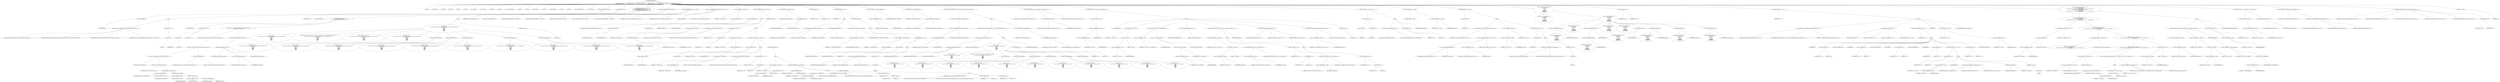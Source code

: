 digraph hostapd_notif_assoc {  
"1000121" [label = "(METHOD,hostapd_notif_assoc)" ]
"1000122" [label = "(PARAM,hostapd_data *hapd)" ]
"1000123" [label = "(PARAM,const u8 *addr)" ]
"1000124" [label = "(PARAM,const u8 *req_ies)" ]
"1000125" [label = "(PARAM,size_t req_ies_len)" ]
"1000126" [label = "(PARAM,int reassoc)" ]
"1000127" [label = "(BLOCK,,)" ]
"1000128" [label = "(LOCAL,v9: int)" ]
"1000129" [label = "(LOCAL,v11: const u8 *)" ]
"1000130" [label = "(LOCAL,v12: int)" ]
"1000131" [label = "(LOCAL,v13: size_t)" ]
"1000132" [label = "(LOCAL,v14: int)" ]
"1000133" [label = "(LOCAL,v15: int)" ]
"1000134" [label = "(LOCAL,v16: sta_info *)" ]
"1000135" [label = "(LOCAL,v17: sta_info *)" ]
"1000136" [label = "(LOCAL,v18: size_t)" ]
"1000137" [label = "(LOCAL,v19: int)" ]
"1000138" [label = "(LOCAL,v20: wpa_state_machine *)" ]
"1000139" [label = "(LOCAL,v21: int)" ]
"1000140" [label = "(LOCAL,v22: int)" ]
"1000141" [label = "(LOCAL,v23: const u8 *)" ]
"1000142" [label = "(LOCAL,v24: u8 *)" ]
"1000143" [label = "(LOCAL,v26: unsigned int)" ]
"1000144" [label = "(LOCAL,v27: int)" ]
"1000145" [label = "(LOCAL,v28: int)" ]
"1000146" [label = "(LOCAL,elems: ieee802_11_elems)" ]
"1000147" [label = "(LOCAL,buf: u8 [ 1064 ])" ]
"1000148" [label = "(CONTROL_STRUCTURE,if ( !addr ),if ( !addr ))" ]
"1000149" [label = "(<operator>.logicalNot,!addr)" ]
"1000150" [label = "(IDENTIFIER,addr,!addr)" ]
"1000151" [label = "(BLOCK,,)" ]
"1000152" [label = "(wpa_printf,wpa_printf(2, \"hostapd_notif_assoc: Skip event with no address\", req_ies, req_ies_len))" ]
"1000153" [label = "(LITERAL,2,wpa_printf(2, \"hostapd_notif_assoc: Skip event with no address\", req_ies, req_ies_len))" ]
"1000154" [label = "(LITERAL,\"hostapd_notif_assoc: Skip event with no address\",wpa_printf(2, \"hostapd_notif_assoc: Skip event with no address\", req_ies, req_ies_len))" ]
"1000155" [label = "(IDENTIFIER,req_ies,wpa_printf(2, \"hostapd_notif_assoc: Skip event with no address\", req_ies, req_ies_len))" ]
"1000156" [label = "(IDENTIFIER,req_ies_len,wpa_printf(2, \"hostapd_notif_assoc: Skip event with no address\", req_ies, req_ies_len))" ]
"1000157" [label = "(RETURN,return -1;,return -1;)" ]
"1000158" [label = "(<operator>.minus,-1)" ]
"1000159" [label = "(LITERAL,1,-1)" ]
"1000160" [label = "(<operator>.assignment,v9 = *addr)" ]
"1000161" [label = "(IDENTIFIER,v9,v9 = *addr)" ]
"1000162" [label = "(<operator>.indirection,*addr)" ]
"1000163" [label = "(IDENTIFIER,addr,v9 = *addr)" ]
"1000164" [label = "(CONTROL_STRUCTURE,if ( (v9 & 1) != 0\n    || !((unsigned __int8)(v9 | addr[1] | addr[2] | addr[3] | addr[4]) | addr[5])\n    || !memcmp(addr, hapd->own_addr, 6u) ),if ( (v9 & 1) != 0\n    || !((unsigned __int8)(v9 | addr[1] | addr[2] | addr[3] | addr[4]) | addr[5])\n    || !memcmp(addr, hapd->own_addr, 6u) ))" ]
"1000165" [label = "(<operator>.logicalOr,(v9 & 1) != 0\n    || !((unsigned __int8)(v9 | addr[1] | addr[2] | addr[3] | addr[4]) | addr[5])\n    || !memcmp(addr, hapd->own_addr, 6u))" ]
"1000166" [label = "(<operator>.notEquals,(v9 & 1) != 0)" ]
"1000167" [label = "(<operator>.and,v9 & 1)" ]
"1000168" [label = "(IDENTIFIER,v9,v9 & 1)" ]
"1000169" [label = "(LITERAL,1,v9 & 1)" ]
"1000170" [label = "(LITERAL,0,(v9 & 1) != 0)" ]
"1000171" [label = "(<operator>.logicalOr,!((unsigned __int8)(v9 | addr[1] | addr[2] | addr[3] | addr[4]) | addr[5])\n    || !memcmp(addr, hapd->own_addr, 6u))" ]
"1000172" [label = "(<operator>.logicalNot,!((unsigned __int8)(v9 | addr[1] | addr[2] | addr[3] | addr[4]) | addr[5]))" ]
"1000173" [label = "(<operator>.or,(unsigned __int8)(v9 | addr[1] | addr[2] | addr[3] | addr[4]) | addr[5])" ]
"1000174" [label = "(<operator>.cast,(unsigned __int8)(v9 | addr[1] | addr[2] | addr[3] | addr[4]))" ]
"1000175" [label = "(UNKNOWN,unsigned __int8,unsigned __int8)" ]
"1000176" [label = "(<operator>.or,v9 | addr[1] | addr[2] | addr[3] | addr[4])" ]
"1000177" [label = "(IDENTIFIER,v9,v9 | addr[1] | addr[2] | addr[3] | addr[4])" ]
"1000178" [label = "(<operator>.or,addr[1] | addr[2] | addr[3] | addr[4])" ]
"1000179" [label = "(<operator>.indirectIndexAccess,addr[1])" ]
"1000180" [label = "(IDENTIFIER,addr,addr[1] | addr[2] | addr[3] | addr[4])" ]
"1000181" [label = "(LITERAL,1,addr[1] | addr[2] | addr[3] | addr[4])" ]
"1000182" [label = "(<operator>.or,addr[2] | addr[3] | addr[4])" ]
"1000183" [label = "(<operator>.indirectIndexAccess,addr[2])" ]
"1000184" [label = "(IDENTIFIER,addr,addr[2] | addr[3] | addr[4])" ]
"1000185" [label = "(LITERAL,2,addr[2] | addr[3] | addr[4])" ]
"1000186" [label = "(<operator>.or,addr[3] | addr[4])" ]
"1000187" [label = "(<operator>.indirectIndexAccess,addr[3])" ]
"1000188" [label = "(IDENTIFIER,addr,addr[3] | addr[4])" ]
"1000189" [label = "(LITERAL,3,addr[3] | addr[4])" ]
"1000190" [label = "(<operator>.indirectIndexAccess,addr[4])" ]
"1000191" [label = "(IDENTIFIER,addr,addr[3] | addr[4])" ]
"1000192" [label = "(LITERAL,4,addr[3] | addr[4])" ]
"1000193" [label = "(<operator>.indirectIndexAccess,addr[5])" ]
"1000194" [label = "(IDENTIFIER,addr,(unsigned __int8)(v9 | addr[1] | addr[2] | addr[3] | addr[4]) | addr[5])" ]
"1000195" [label = "(LITERAL,5,(unsigned __int8)(v9 | addr[1] | addr[2] | addr[3] | addr[4]) | addr[5])" ]
"1000196" [label = "(<operator>.logicalNot,!memcmp(addr, hapd->own_addr, 6u))" ]
"1000197" [label = "(memcmp,memcmp(addr, hapd->own_addr, 6u))" ]
"1000198" [label = "(IDENTIFIER,addr,memcmp(addr, hapd->own_addr, 6u))" ]
"1000199" [label = "(<operator>.indirectFieldAccess,hapd->own_addr)" ]
"1000200" [label = "(IDENTIFIER,hapd,memcmp(addr, hapd->own_addr, 6u))" ]
"1000201" [label = "(FIELD_IDENTIFIER,own_addr,own_addr)" ]
"1000202" [label = "(LITERAL,6u,memcmp(addr, hapd->own_addr, 6u))" ]
"1000203" [label = "(BLOCK,,)" ]
"1000204" [label = "(wpa_printf,wpa_printf(\n      2,\n      \"%s: Invalid SA=%02x:%02x:%02x:%02x:%02x:%02x in received indication - ignore this indication silently\",\n      \"hostapd_notif_assoc\",\n      v9,\n      addr[1],\n      addr[2],\n      addr[3],\n      addr[4],\n      addr[5]))" ]
"1000205" [label = "(LITERAL,2,wpa_printf(\n      2,\n      \"%s: Invalid SA=%02x:%02x:%02x:%02x:%02x:%02x in received indication - ignore this indication silently\",\n      \"hostapd_notif_assoc\",\n      v9,\n      addr[1],\n      addr[2],\n      addr[3],\n      addr[4],\n      addr[5]))" ]
"1000206" [label = "(LITERAL,\"%s: Invalid SA=%02x:%02x:%02x:%02x:%02x:%02x in received indication - ignore this indication silently\",wpa_printf(\n      2,\n      \"%s: Invalid SA=%02x:%02x:%02x:%02x:%02x:%02x in received indication - ignore this indication silently\",\n      \"hostapd_notif_assoc\",\n      v9,\n      addr[1],\n      addr[2],\n      addr[3],\n      addr[4],\n      addr[5]))" ]
"1000207" [label = "(LITERAL,\"hostapd_notif_assoc\",wpa_printf(\n      2,\n      \"%s: Invalid SA=%02x:%02x:%02x:%02x:%02x:%02x in received indication - ignore this indication silently\",\n      \"hostapd_notif_assoc\",\n      v9,\n      addr[1],\n      addr[2],\n      addr[3],\n      addr[4],\n      addr[5]))" ]
"1000208" [label = "(IDENTIFIER,v9,wpa_printf(\n      2,\n      \"%s: Invalid SA=%02x:%02x:%02x:%02x:%02x:%02x in received indication - ignore this indication silently\",\n      \"hostapd_notif_assoc\",\n      v9,\n      addr[1],\n      addr[2],\n      addr[3],\n      addr[4],\n      addr[5]))" ]
"1000209" [label = "(<operator>.indirectIndexAccess,addr[1])" ]
"1000210" [label = "(IDENTIFIER,addr,wpa_printf(\n      2,\n      \"%s: Invalid SA=%02x:%02x:%02x:%02x:%02x:%02x in received indication - ignore this indication silently\",\n      \"hostapd_notif_assoc\",\n      v9,\n      addr[1],\n      addr[2],\n      addr[3],\n      addr[4],\n      addr[5]))" ]
"1000211" [label = "(LITERAL,1,wpa_printf(\n      2,\n      \"%s: Invalid SA=%02x:%02x:%02x:%02x:%02x:%02x in received indication - ignore this indication silently\",\n      \"hostapd_notif_assoc\",\n      v9,\n      addr[1],\n      addr[2],\n      addr[3],\n      addr[4],\n      addr[5]))" ]
"1000212" [label = "(<operator>.indirectIndexAccess,addr[2])" ]
"1000213" [label = "(IDENTIFIER,addr,wpa_printf(\n      2,\n      \"%s: Invalid SA=%02x:%02x:%02x:%02x:%02x:%02x in received indication - ignore this indication silently\",\n      \"hostapd_notif_assoc\",\n      v9,\n      addr[1],\n      addr[2],\n      addr[3],\n      addr[4],\n      addr[5]))" ]
"1000214" [label = "(LITERAL,2,wpa_printf(\n      2,\n      \"%s: Invalid SA=%02x:%02x:%02x:%02x:%02x:%02x in received indication - ignore this indication silently\",\n      \"hostapd_notif_assoc\",\n      v9,\n      addr[1],\n      addr[2],\n      addr[3],\n      addr[4],\n      addr[5]))" ]
"1000215" [label = "(<operator>.indirectIndexAccess,addr[3])" ]
"1000216" [label = "(IDENTIFIER,addr,wpa_printf(\n      2,\n      \"%s: Invalid SA=%02x:%02x:%02x:%02x:%02x:%02x in received indication - ignore this indication silently\",\n      \"hostapd_notif_assoc\",\n      v9,\n      addr[1],\n      addr[2],\n      addr[3],\n      addr[4],\n      addr[5]))" ]
"1000217" [label = "(LITERAL,3,wpa_printf(\n      2,\n      \"%s: Invalid SA=%02x:%02x:%02x:%02x:%02x:%02x in received indication - ignore this indication silently\",\n      \"hostapd_notif_assoc\",\n      v9,\n      addr[1],\n      addr[2],\n      addr[3],\n      addr[4],\n      addr[5]))" ]
"1000218" [label = "(<operator>.indirectIndexAccess,addr[4])" ]
"1000219" [label = "(IDENTIFIER,addr,wpa_printf(\n      2,\n      \"%s: Invalid SA=%02x:%02x:%02x:%02x:%02x:%02x in received indication - ignore this indication silently\",\n      \"hostapd_notif_assoc\",\n      v9,\n      addr[1],\n      addr[2],\n      addr[3],\n      addr[4],\n      addr[5]))" ]
"1000220" [label = "(LITERAL,4,wpa_printf(\n      2,\n      \"%s: Invalid SA=%02x:%02x:%02x:%02x:%02x:%02x in received indication - ignore this indication silently\",\n      \"hostapd_notif_assoc\",\n      v9,\n      addr[1],\n      addr[2],\n      addr[3],\n      addr[4],\n      addr[5]))" ]
"1000221" [label = "(<operator>.indirectIndexAccess,addr[5])" ]
"1000222" [label = "(IDENTIFIER,addr,wpa_printf(\n      2,\n      \"%s: Invalid SA=%02x:%02x:%02x:%02x:%02x:%02x in received indication - ignore this indication silently\",\n      \"hostapd_notif_assoc\",\n      v9,\n      addr[1],\n      addr[2],\n      addr[3],\n      addr[4],\n      addr[5]))" ]
"1000223" [label = "(LITERAL,5,wpa_printf(\n      2,\n      \"%s: Invalid SA=%02x:%02x:%02x:%02x:%02x:%02x in received indication - ignore this indication silently\",\n      \"hostapd_notif_assoc\",\n      v9,\n      addr[1],\n      addr[2],\n      addr[3],\n      addr[4],\n      addr[5]))" ]
"1000224" [label = "(RETURN,return 0;,return 0;)" ]
"1000225" [label = "(LITERAL,0,return 0;)" ]
"1000226" [label = "(random_add_randomness,random_add_randomness(addr, 6u))" ]
"1000227" [label = "(IDENTIFIER,addr,random_add_randomness(addr, 6u))" ]
"1000228" [label = "(LITERAL,6u,random_add_randomness(addr, 6u))" ]
"1000229" [label = "(hostapd_logger,hostapd_logger(hapd, addr, 1u, 2, \"associated\"))" ]
"1000230" [label = "(IDENTIFIER,hapd,hostapd_logger(hapd, addr, 1u, 2, \"associated\"))" ]
"1000231" [label = "(IDENTIFIER,addr,hostapd_logger(hapd, addr, 1u, 2, \"associated\"))" ]
"1000232" [label = "(LITERAL,1u,hostapd_logger(hapd, addr, 1u, 2, \"associated\"))" ]
"1000233" [label = "(LITERAL,2,hostapd_logger(hapd, addr, 1u, 2, \"associated\"))" ]
"1000234" [label = "(LITERAL,\"associated\",hostapd_logger(hapd, addr, 1u, 2, \"associated\"))" ]
"1000235" [label = "(ieee802_11_parse_elems,ieee802_11_parse_elems(req_ies, req_ies_len, &elems, 0))" ]
"1000236" [label = "(IDENTIFIER,req_ies,ieee802_11_parse_elems(req_ies, req_ies_len, &elems, 0))" ]
"1000237" [label = "(IDENTIFIER,req_ies_len,ieee802_11_parse_elems(req_ies, req_ies_len, &elems, 0))" ]
"1000238" [label = "(<operator>.addressOf,&elems)" ]
"1000239" [label = "(IDENTIFIER,elems,ieee802_11_parse_elems(req_ies, req_ies_len, &elems, 0))" ]
"1000240" [label = "(LITERAL,0,ieee802_11_parse_elems(req_ies, req_ies_len, &elems, 0))" ]
"1000241" [label = "(<operator>.assignment,v11 = elems.wps_ie - 2)" ]
"1000242" [label = "(IDENTIFIER,v11,v11 = elems.wps_ie - 2)" ]
"1000243" [label = "(<operator>.subtraction,elems.wps_ie - 2)" ]
"1000244" [label = "(<operator>.fieldAccess,elems.wps_ie)" ]
"1000245" [label = "(IDENTIFIER,elems,elems.wps_ie - 2)" ]
"1000246" [label = "(FIELD_IDENTIFIER,wps_ie,wps_ie)" ]
"1000247" [label = "(LITERAL,2,elems.wps_ie - 2)" ]
"1000248" [label = "(CONTROL_STRUCTURE,if ( elems.wps_ie ),if ( elems.wps_ie ))" ]
"1000249" [label = "(<operator>.fieldAccess,elems.wps_ie)" ]
"1000250" [label = "(IDENTIFIER,elems,if ( elems.wps_ie ))" ]
"1000251" [label = "(FIELD_IDENTIFIER,wps_ie,wps_ie)" ]
"1000252" [label = "(BLOCK,,)" ]
"1000253" [label = "(<operator>.assignment,v12 = elems.wps_ie_len)" ]
"1000254" [label = "(IDENTIFIER,v12,v12 = elems.wps_ie_len)" ]
"1000255" [label = "(<operator>.fieldAccess,elems.wps_ie_len)" ]
"1000256" [label = "(IDENTIFIER,elems,v12 = elems.wps_ie_len)" ]
"1000257" [label = "(FIELD_IDENTIFIER,wps_ie_len,wps_ie_len)" ]
"1000258" [label = "(wpa_printf,wpa_printf(2, \"STA included WPS IE in (Re)AssocReq\"))" ]
"1000259" [label = "(LITERAL,2,wpa_printf(2, \"STA included WPS IE in (Re)AssocReq\"))" ]
"1000260" [label = "(LITERAL,\"STA included WPS IE in (Re)AssocReq\",wpa_printf(2, \"STA included WPS IE in (Re)AssocReq\"))" ]
"1000261" [label = "(<operator>.assignment,v13 = v12 + 2)" ]
"1000262" [label = "(IDENTIFIER,v13,v13 = v12 + 2)" ]
"1000263" [label = "(<operator>.addition,v12 + 2)" ]
"1000264" [label = "(IDENTIFIER,v12,v12 + 2)" ]
"1000265" [label = "(LITERAL,2,v12 + 2)" ]
"1000266" [label = "(CONTROL_STRUCTURE,else,else)" ]
"1000267" [label = "(BLOCK,,)" ]
"1000268" [label = "(<operator>.assignment,v11 = elems.rsn_ie - 2)" ]
"1000269" [label = "(IDENTIFIER,v11,v11 = elems.rsn_ie - 2)" ]
"1000270" [label = "(<operator>.subtraction,elems.rsn_ie - 2)" ]
"1000271" [label = "(<operator>.fieldAccess,elems.rsn_ie)" ]
"1000272" [label = "(IDENTIFIER,elems,elems.rsn_ie - 2)" ]
"1000273" [label = "(FIELD_IDENTIFIER,rsn_ie,rsn_ie)" ]
"1000274" [label = "(LITERAL,2,elems.rsn_ie - 2)" ]
"1000275" [label = "(CONTROL_STRUCTURE,if ( elems.rsn_ie ),if ( elems.rsn_ie ))" ]
"1000276" [label = "(<operator>.fieldAccess,elems.rsn_ie)" ]
"1000277" [label = "(IDENTIFIER,elems,if ( elems.rsn_ie ))" ]
"1000278" [label = "(FIELD_IDENTIFIER,rsn_ie,rsn_ie)" ]
"1000279" [label = "(BLOCK,,)" ]
"1000280" [label = "(<operator>.assignment,v14 = elems.rsn_ie_len)" ]
"1000281" [label = "(IDENTIFIER,v14,v14 = elems.rsn_ie_len)" ]
"1000282" [label = "(<operator>.fieldAccess,elems.rsn_ie_len)" ]
"1000283" [label = "(IDENTIFIER,elems,v14 = elems.rsn_ie_len)" ]
"1000284" [label = "(FIELD_IDENTIFIER,rsn_ie_len,rsn_ie_len)" ]
"1000285" [label = "(wpa_printf,wpa_printf(2, \"STA included RSN IE in (Re)AssocReq\"))" ]
"1000286" [label = "(LITERAL,2,wpa_printf(2, \"STA included RSN IE in (Re)AssocReq\"))" ]
"1000287" [label = "(LITERAL,\"STA included RSN IE in (Re)AssocReq\",wpa_printf(2, \"STA included RSN IE in (Re)AssocReq\"))" ]
"1000288" [label = "(<operator>.assignment,v13 = v14 + 2)" ]
"1000289" [label = "(IDENTIFIER,v13,v13 = v14 + 2)" ]
"1000290" [label = "(<operator>.addition,v14 + 2)" ]
"1000291" [label = "(IDENTIFIER,v14,v14 + 2)" ]
"1000292" [label = "(LITERAL,2,v14 + 2)" ]
"1000293" [label = "(CONTROL_STRUCTURE,else,else)" ]
"1000294" [label = "(BLOCK,,)" ]
"1000295" [label = "(<operator>.assignment,v11 = elems.wpa_ie - 2)" ]
"1000296" [label = "(IDENTIFIER,v11,v11 = elems.wpa_ie - 2)" ]
"1000297" [label = "(<operator>.subtraction,elems.wpa_ie - 2)" ]
"1000298" [label = "(<operator>.fieldAccess,elems.wpa_ie)" ]
"1000299" [label = "(IDENTIFIER,elems,elems.wpa_ie - 2)" ]
"1000300" [label = "(FIELD_IDENTIFIER,wpa_ie,wpa_ie)" ]
"1000301" [label = "(LITERAL,2,elems.wpa_ie - 2)" ]
"1000302" [label = "(CONTROL_STRUCTURE,if ( elems.wpa_ie ),if ( elems.wpa_ie ))" ]
"1000303" [label = "(<operator>.fieldAccess,elems.wpa_ie)" ]
"1000304" [label = "(IDENTIFIER,elems,if ( elems.wpa_ie ))" ]
"1000305" [label = "(FIELD_IDENTIFIER,wpa_ie,wpa_ie)" ]
"1000306" [label = "(BLOCK,,)" ]
"1000307" [label = "(<operator>.assignment,v15 = elems.wpa_ie_len)" ]
"1000308" [label = "(IDENTIFIER,v15,v15 = elems.wpa_ie_len)" ]
"1000309" [label = "(<operator>.fieldAccess,elems.wpa_ie_len)" ]
"1000310" [label = "(IDENTIFIER,elems,v15 = elems.wpa_ie_len)" ]
"1000311" [label = "(FIELD_IDENTIFIER,wpa_ie_len,wpa_ie_len)" ]
"1000312" [label = "(wpa_printf,wpa_printf(2, \"STA included WPA IE in (Re)AssocReq\"))" ]
"1000313" [label = "(LITERAL,2,wpa_printf(2, \"STA included WPA IE in (Re)AssocReq\"))" ]
"1000314" [label = "(LITERAL,\"STA included WPA IE in (Re)AssocReq\",wpa_printf(2, \"STA included WPA IE in (Re)AssocReq\"))" ]
"1000315" [label = "(<operator>.assignment,v13 = v15 + 2)" ]
"1000316" [label = "(IDENTIFIER,v13,v13 = v15 + 2)" ]
"1000317" [label = "(<operator>.addition,v15 + 2)" ]
"1000318" [label = "(IDENTIFIER,v15,v15 + 2)" ]
"1000319" [label = "(LITERAL,2,v15 + 2)" ]
"1000320" [label = "(CONTROL_STRUCTURE,else,else)" ]
"1000321" [label = "(BLOCK,,)" ]
"1000322" [label = "(wpa_printf,wpa_printf(2, \"STA did not include WPS/RSN/WPA IE in (Re)AssocReq\"))" ]
"1000323" [label = "(LITERAL,2,wpa_printf(2, \"STA did not include WPS/RSN/WPA IE in (Re)AssocReq\"))" ]
"1000324" [label = "(LITERAL,\"STA did not include WPS/RSN/WPA IE in (Re)AssocReq\",wpa_printf(2, \"STA did not include WPS/RSN/WPA IE in (Re)AssocReq\"))" ]
"1000325" [label = "(<operator>.assignment,v13 = 0)" ]
"1000326" [label = "(IDENTIFIER,v13,v13 = 0)" ]
"1000327" [label = "(LITERAL,0,v13 = 0)" ]
"1000328" [label = "(<operator>.assignment,v11 = 0)" ]
"1000329" [label = "(IDENTIFIER,v11,v11 = 0)" ]
"1000330" [label = "(LITERAL,0,v11 = 0)" ]
"1000331" [label = "(<operator>.assignment,v16 = ap_get_sta(hapd, addr))" ]
"1000332" [label = "(IDENTIFIER,v16,v16 = ap_get_sta(hapd, addr))" ]
"1000333" [label = "(ap_get_sta,ap_get_sta(hapd, addr))" ]
"1000334" [label = "(IDENTIFIER,hapd,ap_get_sta(hapd, addr))" ]
"1000335" [label = "(IDENTIFIER,addr,ap_get_sta(hapd, addr))" ]
"1000336" [label = "(<operator>.assignment,v17 = v16)" ]
"1000337" [label = "(IDENTIFIER,v17,v17 = v16)" ]
"1000338" [label = "(IDENTIFIER,v16,v17 = v16)" ]
"1000339" [label = "(CONTROL_STRUCTURE,if ( v16 ),if ( v16 ))" ]
"1000340" [label = "(IDENTIFIER,v16,if ( v16 ))" ]
"1000341" [label = "(BLOCK,,)" ]
"1000342" [label = "(ap_sta_no_session_timeout,ap_sta_no_session_timeout(hapd, v16))" ]
"1000343" [label = "(IDENTIFIER,hapd,ap_sta_no_session_timeout(hapd, v16))" ]
"1000344" [label = "(IDENTIFIER,v16,ap_sta_no_session_timeout(hapd, v16))" ]
"1000345" [label = "(accounting_sta_stop,accounting_sta_stop(hapd, v17))" ]
"1000346" [label = "(IDENTIFIER,hapd,accounting_sta_stop(hapd, v17))" ]
"1000347" [label = "(IDENTIFIER,v17,accounting_sta_stop(hapd, v17))" ]
"1000348" [label = "(<operator>.assignment,v17->timeout_next = STA_NULLFUNC)" ]
"1000349" [label = "(<operator>.indirectFieldAccess,v17->timeout_next)" ]
"1000350" [label = "(IDENTIFIER,v17,v17->timeout_next = STA_NULLFUNC)" ]
"1000351" [label = "(FIELD_IDENTIFIER,timeout_next,timeout_next)" ]
"1000352" [label = "(IDENTIFIER,STA_NULLFUNC,v17->timeout_next = STA_NULLFUNC)" ]
"1000353" [label = "(CONTROL_STRUCTURE,else,else)" ]
"1000354" [label = "(BLOCK,,)" ]
"1000355" [label = "(<operator>.assignment,v17 = ap_sta_add(hapd, addr))" ]
"1000356" [label = "(IDENTIFIER,v17,v17 = ap_sta_add(hapd, addr))" ]
"1000357" [label = "(ap_sta_add,ap_sta_add(hapd, addr))" ]
"1000358" [label = "(IDENTIFIER,hapd,ap_sta_add(hapd, addr))" ]
"1000359" [label = "(IDENTIFIER,addr,ap_sta_add(hapd, addr))" ]
"1000360" [label = "(CONTROL_STRUCTURE,if ( !v17 ),if ( !v17 ))" ]
"1000361" [label = "(<operator>.logicalNot,!v17)" ]
"1000362" [label = "(IDENTIFIER,v17,!v17)" ]
"1000363" [label = "(BLOCK,,)" ]
"1000364" [label = "(hostapd_drv_sta_disassoc,hostapd_drv_sta_disassoc(hapd, addr, 5))" ]
"1000365" [label = "(IDENTIFIER,hapd,hostapd_drv_sta_disassoc(hapd, addr, 5))" ]
"1000366" [label = "(IDENTIFIER,addr,hostapd_drv_sta_disassoc(hapd, addr, 5))" ]
"1000367" [label = "(LITERAL,5,hostapd_drv_sta_disassoc(hapd, addr, 5))" ]
"1000368" [label = "(RETURN,return -1;,return -1;)" ]
"1000369" [label = "(<operator>.minus,-1)" ]
"1000370" [label = "(LITERAL,1,-1)" ]
"1000371" [label = "(<operators>.assignmentAnd,v17->flags &= 0xFFFECFFF)" ]
"1000372" [label = "(<operator>.indirectFieldAccess,v17->flags)" ]
"1000373" [label = "(IDENTIFIER,v17,v17->flags &= 0xFFFECFFF)" ]
"1000374" [label = "(FIELD_IDENTIFIER,flags,flags)" ]
"1000375" [label = "(LITERAL,0xFFFECFFF,v17->flags &= 0xFFFECFFF)" ]
"1000376" [label = "(<operator>.assignment,v18 = elems.supp_op_classes_len)" ]
"1000377" [label = "(IDENTIFIER,v18,v18 = elems.supp_op_classes_len)" ]
"1000378" [label = "(<operator>.fieldAccess,elems.supp_op_classes_len)" ]
"1000379" [label = "(IDENTIFIER,elems,v18 = elems.supp_op_classes_len)" ]
"1000380" [label = "(FIELD_IDENTIFIER,supp_op_classes_len,supp_op_classes_len)" ]
"1000381" [label = "(CONTROL_STRUCTURE,if ( !hapd->iface->drv_max_acl_mac_addrs ),if ( !hapd->iface->drv_max_acl_mac_addrs ))" ]
"1000382" [label = "(<operator>.logicalNot,!hapd->iface->drv_max_acl_mac_addrs)" ]
"1000383" [label = "(<operator>.indirectFieldAccess,hapd->iface->drv_max_acl_mac_addrs)" ]
"1000384" [label = "(<operator>.indirectFieldAccess,hapd->iface)" ]
"1000385" [label = "(IDENTIFIER,hapd,!hapd->iface->drv_max_acl_mac_addrs)" ]
"1000386" [label = "(FIELD_IDENTIFIER,iface,iface)" ]
"1000387" [label = "(FIELD_IDENTIFIER,drv_max_acl_mac_addrs,drv_max_acl_mac_addrs)" ]
"1000388" [label = "(BLOCK,,)" ]
"1000389" [label = "(CONTROL_STRUCTURE,if ( hostapd_check_acl(hapd, addr, 0) != 1 ),if ( hostapd_check_acl(hapd, addr, 0) != 1 ))" ]
"1000390" [label = "(<operator>.notEquals,hostapd_check_acl(hapd, addr, 0) != 1)" ]
"1000391" [label = "(hostapd_check_acl,hostapd_check_acl(hapd, addr, 0))" ]
"1000392" [label = "(IDENTIFIER,hapd,hostapd_check_acl(hapd, addr, 0))" ]
"1000393" [label = "(IDENTIFIER,addr,hostapd_check_acl(hapd, addr, 0))" ]
"1000394" [label = "(LITERAL,0,hostapd_check_acl(hapd, addr, 0))" ]
"1000395" [label = "(LITERAL,1,hostapd_check_acl(hapd, addr, 0) != 1)" ]
"1000396" [label = "(BLOCK,,)" ]
"1000397" [label = "(wpa_printf,wpa_printf(\n        3,\n        \"STA %02x:%02x:%02x:%02x:%02x:%02x not allowed to connect\",\n        *addr,\n        addr[1],\n        addr[2],\n        addr[3],\n        addr[4],\n        addr[5]))" ]
"1000398" [label = "(LITERAL,3,wpa_printf(\n        3,\n        \"STA %02x:%02x:%02x:%02x:%02x:%02x not allowed to connect\",\n        *addr,\n        addr[1],\n        addr[2],\n        addr[3],\n        addr[4],\n        addr[5]))" ]
"1000399" [label = "(LITERAL,\"STA %02x:%02x:%02x:%02x:%02x:%02x not allowed to connect\",wpa_printf(\n        3,\n        \"STA %02x:%02x:%02x:%02x:%02x:%02x not allowed to connect\",\n        *addr,\n        addr[1],\n        addr[2],\n        addr[3],\n        addr[4],\n        addr[5]))" ]
"1000400" [label = "(<operator>.indirection,*addr)" ]
"1000401" [label = "(IDENTIFIER,addr,wpa_printf(\n        3,\n        \"STA %02x:%02x:%02x:%02x:%02x:%02x not allowed to connect\",\n        *addr,\n        addr[1],\n        addr[2],\n        addr[3],\n        addr[4],\n        addr[5]))" ]
"1000402" [label = "(<operator>.indirectIndexAccess,addr[1])" ]
"1000403" [label = "(IDENTIFIER,addr,wpa_printf(\n        3,\n        \"STA %02x:%02x:%02x:%02x:%02x:%02x not allowed to connect\",\n        *addr,\n        addr[1],\n        addr[2],\n        addr[3],\n        addr[4],\n        addr[5]))" ]
"1000404" [label = "(LITERAL,1,wpa_printf(\n        3,\n        \"STA %02x:%02x:%02x:%02x:%02x:%02x not allowed to connect\",\n        *addr,\n        addr[1],\n        addr[2],\n        addr[3],\n        addr[4],\n        addr[5]))" ]
"1000405" [label = "(<operator>.indirectIndexAccess,addr[2])" ]
"1000406" [label = "(IDENTIFIER,addr,wpa_printf(\n        3,\n        \"STA %02x:%02x:%02x:%02x:%02x:%02x not allowed to connect\",\n        *addr,\n        addr[1],\n        addr[2],\n        addr[3],\n        addr[4],\n        addr[5]))" ]
"1000407" [label = "(LITERAL,2,wpa_printf(\n        3,\n        \"STA %02x:%02x:%02x:%02x:%02x:%02x not allowed to connect\",\n        *addr,\n        addr[1],\n        addr[2],\n        addr[3],\n        addr[4],\n        addr[5]))" ]
"1000408" [label = "(<operator>.indirectIndexAccess,addr[3])" ]
"1000409" [label = "(IDENTIFIER,addr,wpa_printf(\n        3,\n        \"STA %02x:%02x:%02x:%02x:%02x:%02x not allowed to connect\",\n        *addr,\n        addr[1],\n        addr[2],\n        addr[3],\n        addr[4],\n        addr[5]))" ]
"1000410" [label = "(LITERAL,3,wpa_printf(\n        3,\n        \"STA %02x:%02x:%02x:%02x:%02x:%02x not allowed to connect\",\n        *addr,\n        addr[1],\n        addr[2],\n        addr[3],\n        addr[4],\n        addr[5]))" ]
"1000411" [label = "(<operator>.indirectIndexAccess,addr[4])" ]
"1000412" [label = "(IDENTIFIER,addr,wpa_printf(\n        3,\n        \"STA %02x:%02x:%02x:%02x:%02x:%02x not allowed to connect\",\n        *addr,\n        addr[1],\n        addr[2],\n        addr[3],\n        addr[4],\n        addr[5]))" ]
"1000413" [label = "(LITERAL,4,wpa_printf(\n        3,\n        \"STA %02x:%02x:%02x:%02x:%02x:%02x not allowed to connect\",\n        *addr,\n        addr[1],\n        addr[2],\n        addr[3],\n        addr[4],\n        addr[5]))" ]
"1000414" [label = "(<operator>.indirectIndexAccess,addr[5])" ]
"1000415" [label = "(IDENTIFIER,addr,wpa_printf(\n        3,\n        \"STA %02x:%02x:%02x:%02x:%02x:%02x not allowed to connect\",\n        *addr,\n        addr[1],\n        addr[2],\n        addr[3],\n        addr[4],\n        addr[5]))" ]
"1000416" [label = "(LITERAL,5,wpa_printf(\n        3,\n        \"STA %02x:%02x:%02x:%02x:%02x:%02x not allowed to connect\",\n        *addr,\n        addr[1],\n        addr[2],\n        addr[3],\n        addr[4],\n        addr[5]))" ]
"1000417" [label = "(<operator>.assignment,v19 = 1)" ]
"1000418" [label = "(IDENTIFIER,v19,v19 = 1)" ]
"1000419" [label = "(LITERAL,1,v19 = 1)" ]
"1000420" [label = "(CONTROL_STRUCTURE,goto fail;,goto fail;)" ]
"1000421" [label = "(<operator>.assignment,v18 = elems.supp_op_classes_len)" ]
"1000422" [label = "(IDENTIFIER,v18,v18 = elems.supp_op_classes_len)" ]
"1000423" [label = "(<operator>.fieldAccess,elems.supp_op_classes_len)" ]
"1000424" [label = "(IDENTIFIER,elems,v18 = elems.supp_op_classes_len)" ]
"1000425" [label = "(FIELD_IDENTIFIER,supp_op_classes_len,supp_op_classes_len)" ]
"1000426" [label = "(ap_copy_sta_supp_op_classes,ap_copy_sta_supp_op_classes(v17, elems.supp_op_classes, v18))" ]
"1000427" [label = "(IDENTIFIER,v17,ap_copy_sta_supp_op_classes(v17, elems.supp_op_classes, v18))" ]
"1000428" [label = "(<operator>.fieldAccess,elems.supp_op_classes)" ]
"1000429" [label = "(IDENTIFIER,elems,ap_copy_sta_supp_op_classes(v17, elems.supp_op_classes, v18))" ]
"1000430" [label = "(FIELD_IDENTIFIER,supp_op_classes,supp_op_classes)" ]
"1000431" [label = "(IDENTIFIER,v18,ap_copy_sta_supp_op_classes(v17, elems.supp_op_classes, v18))" ]
"1000432" [label = "(CONTROL_STRUCTURE,if ( !hapd->conf->wpa ),if ( !hapd->conf->wpa ))" ]
"1000433" [label = "(<operator>.logicalNot,!hapd->conf->wpa)" ]
"1000434" [label = "(<operator>.indirectFieldAccess,hapd->conf->wpa)" ]
"1000435" [label = "(<operator>.indirectFieldAccess,hapd->conf)" ]
"1000436" [label = "(IDENTIFIER,hapd,!hapd->conf->wpa)" ]
"1000437" [label = "(FIELD_IDENTIFIER,conf,conf)" ]
"1000438" [label = "(FIELD_IDENTIFIER,wpa,wpa)" ]
"1000439" [label = "(BLOCK,,)" ]
"1000440" [label = "(JUMP_TARGET,LABEL_48)" ]
"1000441" [label = "(<operator>.assignment,v27 = v17->flags & 2)" ]
"1000442" [label = "(IDENTIFIER,v27,v27 = v17->flags & 2)" ]
"1000443" [label = "(<operator>.and,v17->flags & 2)" ]
"1000444" [label = "(<operator>.indirectFieldAccess,v17->flags)" ]
"1000445" [label = "(IDENTIFIER,v17,v17->flags & 2)" ]
"1000446" [label = "(FIELD_IDENTIFIER,flags,flags)" ]
"1000447" [label = "(LITERAL,2,v17->flags & 2)" ]
"1000448" [label = "(<operator>.assignment,v17->flags = v17->flags & 0xFFF7FFFF | 3)" ]
"1000449" [label = "(<operator>.indirectFieldAccess,v17->flags)" ]
"1000450" [label = "(IDENTIFIER,v17,v17->flags = v17->flags & 0xFFF7FFFF | 3)" ]
"1000451" [label = "(FIELD_IDENTIFIER,flags,flags)" ]
"1000452" [label = "(<operator>.or,v17->flags & 0xFFF7FFFF | 3)" ]
"1000453" [label = "(<operator>.and,v17->flags & 0xFFF7FFFF)" ]
"1000454" [label = "(<operator>.indirectFieldAccess,v17->flags)" ]
"1000455" [label = "(IDENTIFIER,v17,v17->flags & 0xFFF7FFFF)" ]
"1000456" [label = "(FIELD_IDENTIFIER,flags,flags)" ]
"1000457" [label = "(LITERAL,0xFFF7FFFF,v17->flags & 0xFFF7FFFF)" ]
"1000458" [label = "(LITERAL,3,v17->flags & 0xFFF7FFFF | 3)" ]
"1000459" [label = "(hostapd_set_sta_flags,hostapd_set_sta_flags(hapd, v17))" ]
"1000460" [label = "(IDENTIFIER,hapd,hostapd_set_sta_flags(hapd, v17))" ]
"1000461" [label = "(IDENTIFIER,v17,hostapd_set_sta_flags(hapd, v17))" ]
"1000462" [label = "(CONTROL_STRUCTURE,if ( reassoc && v17->auth_alg == 2 ),if ( reassoc && v17->auth_alg == 2 ))" ]
"1000463" [label = "(<operator>.logicalAnd,reassoc && v17->auth_alg == 2)" ]
"1000464" [label = "(IDENTIFIER,reassoc,reassoc && v17->auth_alg == 2)" ]
"1000465" [label = "(<operator>.equals,v17->auth_alg == 2)" ]
"1000466" [label = "(<operator>.indirectFieldAccess,v17->auth_alg)" ]
"1000467" [label = "(IDENTIFIER,v17,v17->auth_alg == 2)" ]
"1000468" [label = "(FIELD_IDENTIFIER,auth_alg,auth_alg)" ]
"1000469" [label = "(LITERAL,2,v17->auth_alg == 2)" ]
"1000470" [label = "(BLOCK,,)" ]
"1000471" [label = "(wpa_auth_sm_event,wpa_auth_sm_event(v17->wpa_sm, WPA_ASSOC_FT))" ]
"1000472" [label = "(<operator>.indirectFieldAccess,v17->wpa_sm)" ]
"1000473" [label = "(IDENTIFIER,v17,wpa_auth_sm_event(v17->wpa_sm, WPA_ASSOC_FT))" ]
"1000474" [label = "(FIELD_IDENTIFIER,wpa_sm,wpa_sm)" ]
"1000475" [label = "(IDENTIFIER,WPA_ASSOC_FT,wpa_auth_sm_event(v17->wpa_sm, WPA_ASSOC_FT))" ]
"1000476" [label = "(<operator>.assignment,v28 = v27 != 0)" ]
"1000477" [label = "(IDENTIFIER,v28,v28 = v27 != 0)" ]
"1000478" [label = "(<operator>.notEquals,v27 != 0)" ]
"1000479" [label = "(IDENTIFIER,v27,v27 != 0)" ]
"1000480" [label = "(LITERAL,0,v27 != 0)" ]
"1000481" [label = "(CONTROL_STRUCTURE,else,else)" ]
"1000482" [label = "(BLOCK,,)" ]
"1000483" [label = "(wpa_auth_sm_event,wpa_auth_sm_event(v17->wpa_sm, WPA_ASSOC))" ]
"1000484" [label = "(<operator>.indirectFieldAccess,v17->wpa_sm)" ]
"1000485" [label = "(IDENTIFIER,v17,wpa_auth_sm_event(v17->wpa_sm, WPA_ASSOC))" ]
"1000486" [label = "(FIELD_IDENTIFIER,wpa_sm,wpa_sm)" ]
"1000487" [label = "(IDENTIFIER,WPA_ASSOC,wpa_auth_sm_event(v17->wpa_sm, WPA_ASSOC))" ]
"1000488" [label = "(<operator>.assignment,v28 = v27 != 0)" ]
"1000489" [label = "(IDENTIFIER,v28,v28 = v27 != 0)" ]
"1000490" [label = "(<operator>.notEquals,v27 != 0)" ]
"1000491" [label = "(IDENTIFIER,v27,v27 != 0)" ]
"1000492" [label = "(LITERAL,0,v27 != 0)" ]
"1000493" [label = "(hostapd_new_assoc_sta,hostapd_new_assoc_sta(hapd, v17, v28))" ]
"1000494" [label = "(IDENTIFIER,hapd,hostapd_new_assoc_sta(hapd, v17, v28))" ]
"1000495" [label = "(IDENTIFIER,v17,hostapd_new_assoc_sta(hapd, v17, v28))" ]
"1000496" [label = "(IDENTIFIER,v28,hostapd_new_assoc_sta(hapd, v17, v28))" ]
"1000497" [label = "(ieee802_1x_notify_port_enabled,ieee802_1x_notify_port_enabled(v17->eapol_sm, 1))" ]
"1000498" [label = "(<operator>.indirectFieldAccess,v17->eapol_sm)" ]
"1000499" [label = "(IDENTIFIER,v17,ieee802_1x_notify_port_enabled(v17->eapol_sm, 1))" ]
"1000500" [label = "(FIELD_IDENTIFIER,eapol_sm,eapol_sm)" ]
"1000501" [label = "(LITERAL,1,ieee802_1x_notify_port_enabled(v17->eapol_sm, 1))" ]
"1000502" [label = "(RETURN,return 0;,return 0;)" ]
"1000503" [label = "(LITERAL,0,return 0;)" ]
"1000504" [label = "(CONTROL_STRUCTURE,if ( !v11 || !v13 ),if ( !v11 || !v13 ))" ]
"1000505" [label = "(<operator>.logicalOr,!v11 || !v13)" ]
"1000506" [label = "(<operator>.logicalNot,!v11)" ]
"1000507" [label = "(IDENTIFIER,v11,!v11)" ]
"1000508" [label = "(<operator>.logicalNot,!v13)" ]
"1000509" [label = "(IDENTIFIER,v13,!v13)" ]
"1000510" [label = "(BLOCK,,)" ]
"1000511" [label = "(wpa_printf,wpa_printf(2, \"No WPA/RSN IE from STA\"))" ]
"1000512" [label = "(LITERAL,2,wpa_printf(2, \"No WPA/RSN IE from STA\"))" ]
"1000513" [label = "(LITERAL,\"No WPA/RSN IE from STA\",wpa_printf(2, \"No WPA/RSN IE from STA\"))" ]
"1000514" [label = "(<operator>.assignment,v19 = 13)" ]
"1000515" [label = "(IDENTIFIER,v19,v19 = 13)" ]
"1000516" [label = "(LITERAL,13,v19 = 13)" ]
"1000517" [label = "(CONTROL_STRUCTURE,goto fail;,goto fail;)" ]
"1000518" [label = "(<operator>.assignment,v20 = v17->wpa_sm)" ]
"1000519" [label = "(IDENTIFIER,v20,v20 = v17->wpa_sm)" ]
"1000520" [label = "(<operator>.indirectFieldAccess,v17->wpa_sm)" ]
"1000521" [label = "(IDENTIFIER,v17,v20 = v17->wpa_sm)" ]
"1000522" [label = "(FIELD_IDENTIFIER,wpa_sm,wpa_sm)" ]
"1000523" [label = "(CONTROL_STRUCTURE,if ( !v20 ),if ( !v20 ))" ]
"1000524" [label = "(<operator>.logicalNot,!v20)" ]
"1000525" [label = "(IDENTIFIER,v20,!v20)" ]
"1000526" [label = "(BLOCK,,)" ]
"1000527" [label = "(<operator>.assignment,v20 = wpa_auth_sta_init(hapd->wpa_auth, v17->addr, 0))" ]
"1000528" [label = "(IDENTIFIER,v20,v20 = wpa_auth_sta_init(hapd->wpa_auth, v17->addr, 0))" ]
"1000529" [label = "(wpa_auth_sta_init,wpa_auth_sta_init(hapd->wpa_auth, v17->addr, 0))" ]
"1000530" [label = "(<operator>.indirectFieldAccess,hapd->wpa_auth)" ]
"1000531" [label = "(IDENTIFIER,hapd,wpa_auth_sta_init(hapd->wpa_auth, v17->addr, 0))" ]
"1000532" [label = "(FIELD_IDENTIFIER,wpa_auth,wpa_auth)" ]
"1000533" [label = "(<operator>.indirectFieldAccess,v17->addr)" ]
"1000534" [label = "(IDENTIFIER,v17,wpa_auth_sta_init(hapd->wpa_auth, v17->addr, 0))" ]
"1000535" [label = "(FIELD_IDENTIFIER,addr,addr)" ]
"1000536" [label = "(LITERAL,0,wpa_auth_sta_init(hapd->wpa_auth, v17->addr, 0))" ]
"1000537" [label = "(<operator>.assignment,v17->wpa_sm = v20)" ]
"1000538" [label = "(<operator>.indirectFieldAccess,v17->wpa_sm)" ]
"1000539" [label = "(IDENTIFIER,v17,v17->wpa_sm = v20)" ]
"1000540" [label = "(FIELD_IDENTIFIER,wpa_sm,wpa_sm)" ]
"1000541" [label = "(IDENTIFIER,v20,v17->wpa_sm = v20)" ]
"1000542" [label = "(CONTROL_STRUCTURE,if ( !v20 ),if ( !v20 ))" ]
"1000543" [label = "(<operator>.logicalNot,!v20)" ]
"1000544" [label = "(IDENTIFIER,v20,!v20)" ]
"1000545" [label = "(BLOCK,,)" ]
"1000546" [label = "(wpa_printf,wpa_printf(5, \"Failed to initialize WPA state machine\"))" ]
"1000547" [label = "(LITERAL,5,wpa_printf(5, \"Failed to initialize WPA state machine\"))" ]
"1000548" [label = "(LITERAL,\"Failed to initialize WPA state machine\",wpa_printf(5, \"Failed to initialize WPA state machine\"))" ]
"1000549" [label = "(RETURN,return -1;,return -1;)" ]
"1000550" [label = "(<operator>.minus,-1)" ]
"1000551" [label = "(LITERAL,1,-1)" ]
"1000552" [label = "(<operator>.assignment,v21 = wpa_validate_wpa_ie(\n          hapd->wpa_auth,\n          v20,\n          hapd->iface->freq,\n          v11,\n          v13,\n          elems.mdie,\n          elems.mdie_len,\n          elems.owe_dh,\n          elems.owe_dh_len))" ]
"1000553" [label = "(IDENTIFIER,v21,v21 = wpa_validate_wpa_ie(\n          hapd->wpa_auth,\n          v20,\n          hapd->iface->freq,\n          v11,\n          v13,\n          elems.mdie,\n          elems.mdie_len,\n          elems.owe_dh,\n          elems.owe_dh_len))" ]
"1000554" [label = "(wpa_validate_wpa_ie,wpa_validate_wpa_ie(\n          hapd->wpa_auth,\n          v20,\n          hapd->iface->freq,\n          v11,\n          v13,\n          elems.mdie,\n          elems.mdie_len,\n          elems.owe_dh,\n          elems.owe_dh_len))" ]
"1000555" [label = "(<operator>.indirectFieldAccess,hapd->wpa_auth)" ]
"1000556" [label = "(IDENTIFIER,hapd,wpa_validate_wpa_ie(\n          hapd->wpa_auth,\n          v20,\n          hapd->iface->freq,\n          v11,\n          v13,\n          elems.mdie,\n          elems.mdie_len,\n          elems.owe_dh,\n          elems.owe_dh_len))" ]
"1000557" [label = "(FIELD_IDENTIFIER,wpa_auth,wpa_auth)" ]
"1000558" [label = "(IDENTIFIER,v20,wpa_validate_wpa_ie(\n          hapd->wpa_auth,\n          v20,\n          hapd->iface->freq,\n          v11,\n          v13,\n          elems.mdie,\n          elems.mdie_len,\n          elems.owe_dh,\n          elems.owe_dh_len))" ]
"1000559" [label = "(<operator>.indirectFieldAccess,hapd->iface->freq)" ]
"1000560" [label = "(<operator>.indirectFieldAccess,hapd->iface)" ]
"1000561" [label = "(IDENTIFIER,hapd,wpa_validate_wpa_ie(\n          hapd->wpa_auth,\n          v20,\n          hapd->iface->freq,\n          v11,\n          v13,\n          elems.mdie,\n          elems.mdie_len,\n          elems.owe_dh,\n          elems.owe_dh_len))" ]
"1000562" [label = "(FIELD_IDENTIFIER,iface,iface)" ]
"1000563" [label = "(FIELD_IDENTIFIER,freq,freq)" ]
"1000564" [label = "(IDENTIFIER,v11,wpa_validate_wpa_ie(\n          hapd->wpa_auth,\n          v20,\n          hapd->iface->freq,\n          v11,\n          v13,\n          elems.mdie,\n          elems.mdie_len,\n          elems.owe_dh,\n          elems.owe_dh_len))" ]
"1000565" [label = "(IDENTIFIER,v13,wpa_validate_wpa_ie(\n          hapd->wpa_auth,\n          v20,\n          hapd->iface->freq,\n          v11,\n          v13,\n          elems.mdie,\n          elems.mdie_len,\n          elems.owe_dh,\n          elems.owe_dh_len))" ]
"1000566" [label = "(<operator>.fieldAccess,elems.mdie)" ]
"1000567" [label = "(IDENTIFIER,elems,wpa_validate_wpa_ie(\n          hapd->wpa_auth,\n          v20,\n          hapd->iface->freq,\n          v11,\n          v13,\n          elems.mdie,\n          elems.mdie_len,\n          elems.owe_dh,\n          elems.owe_dh_len))" ]
"1000568" [label = "(FIELD_IDENTIFIER,mdie,mdie)" ]
"1000569" [label = "(<operator>.fieldAccess,elems.mdie_len)" ]
"1000570" [label = "(IDENTIFIER,elems,wpa_validate_wpa_ie(\n          hapd->wpa_auth,\n          v20,\n          hapd->iface->freq,\n          v11,\n          v13,\n          elems.mdie,\n          elems.mdie_len,\n          elems.owe_dh,\n          elems.owe_dh_len))" ]
"1000571" [label = "(FIELD_IDENTIFIER,mdie_len,mdie_len)" ]
"1000572" [label = "(<operator>.fieldAccess,elems.owe_dh)" ]
"1000573" [label = "(IDENTIFIER,elems,wpa_validate_wpa_ie(\n          hapd->wpa_auth,\n          v20,\n          hapd->iface->freq,\n          v11,\n          v13,\n          elems.mdie,\n          elems.mdie_len,\n          elems.owe_dh,\n          elems.owe_dh_len))" ]
"1000574" [label = "(FIELD_IDENTIFIER,owe_dh,owe_dh)" ]
"1000575" [label = "(<operator>.fieldAccess,elems.owe_dh_len)" ]
"1000576" [label = "(IDENTIFIER,elems,wpa_validate_wpa_ie(\n          hapd->wpa_auth,\n          v20,\n          hapd->iface->freq,\n          v11,\n          v13,\n          elems.mdie,\n          elems.mdie_len,\n          elems.owe_dh,\n          elems.owe_dh_len))" ]
"1000577" [label = "(FIELD_IDENTIFIER,owe_dh_len,owe_dh_len)" ]
"1000578" [label = "(<operator>.assignment,v22 = v21)" ]
"1000579" [label = "(IDENTIFIER,v22,v22 = v21)" ]
"1000580" [label = "(IDENTIFIER,v21,v22 = v21)" ]
"1000581" [label = "(CONTROL_STRUCTURE,if ( v21 ),if ( v21 ))" ]
"1000582" [label = "(IDENTIFIER,v21,if ( v21 ))" ]
"1000583" [label = "(BLOCK,,)" ]
"1000584" [label = "(wpa_printf,wpa_printf(2, \"WPA/RSN information element rejected? (res %u)\", v21))" ]
"1000585" [label = "(LITERAL,2,wpa_printf(2, \"WPA/RSN information element rejected? (res %u)\", v21))" ]
"1000586" [label = "(LITERAL,\"WPA/RSN information element rejected? (res %u)\",wpa_printf(2, \"WPA/RSN information element rejected? (res %u)\", v21))" ]
"1000587" [label = "(IDENTIFIER,v21,wpa_printf(2, \"WPA/RSN information element rejected? (res %u)\", v21))" ]
"1000588" [label = "(wpa_hexdump,wpa_hexdump(2, \"IE\", v11, v13))" ]
"1000589" [label = "(LITERAL,2,wpa_hexdump(2, \"IE\", v11, v13))" ]
"1000590" [label = "(LITERAL,\"IE\",wpa_hexdump(2, \"IE\", v11, v13))" ]
"1000591" [label = "(IDENTIFIER,v11,wpa_hexdump(2, \"IE\", v11, v13))" ]
"1000592" [label = "(IDENTIFIER,v13,wpa_hexdump(2, \"IE\", v11, v13))" ]
"1000593" [label = "(CONTROL_STRUCTURE,switch ( v22 ),switch ( v22 ))" ]
"1000594" [label = "(IDENTIFIER,v22,switch ( v22 ))" ]
"1000595" [label = "(BLOCK,,)" ]
"1000596" [label = "(JUMP_TARGET,case 2)" ]
"1000597" [label = "(<operator>.assignment,v19 = 18)" ]
"1000598" [label = "(IDENTIFIER,v19,v19 = 18)" ]
"1000599" [label = "(LITERAL,18,v19 = 18)" ]
"1000600" [label = "(CONTROL_STRUCTURE,break;,break;)" ]
"1000601" [label = "(JUMP_TARGET,case 3)" ]
"1000602" [label = "(<operator>.assignment,v19 = 19)" ]
"1000603" [label = "(IDENTIFIER,v19,v19 = 19)" ]
"1000604" [label = "(LITERAL,19,v19 = 19)" ]
"1000605" [label = "(CONTROL_STRUCTURE,break;,break;)" ]
"1000606" [label = "(JUMP_TARGET,case 4)" ]
"1000607" [label = "(<operator>.assignment,v19 = 20)" ]
"1000608" [label = "(IDENTIFIER,v19,v19 = 20)" ]
"1000609" [label = "(LITERAL,20,v19 = 20)" ]
"1000610" [label = "(CONTROL_STRUCTURE,break;,break;)" ]
"1000611" [label = "(JUMP_TARGET,default)" ]
"1000612" [label = "(<operator>.assignment,v19 = 13)" ]
"1000613" [label = "(IDENTIFIER,v19,v19 = 13)" ]
"1000614" [label = "(LITERAL,13,v19 = 13)" ]
"1000615" [label = "(CONTROL_STRUCTURE,if ( v22 != 8 ),if ( v22 != 8 ))" ]
"1000616" [label = "(<operator>.notEquals,v22 != 8)" ]
"1000617" [label = "(IDENTIFIER,v22,v22 != 8)" ]
"1000618" [label = "(LITERAL,8,v22 != 8)" ]
"1000619" [label = "(BLOCK,,)" ]
"1000620" [label = "(<operator>.assignment,v23 = v17->addr)" ]
"1000621" [label = "(IDENTIFIER,v23,v23 = v17->addr)" ]
"1000622" [label = "(<operator>.indirectFieldAccess,v17->addr)" ]
"1000623" [label = "(IDENTIFIER,v17,v23 = v17->addr)" ]
"1000624" [label = "(FIELD_IDENTIFIER,addr,addr)" ]
"1000625" [label = "(JUMP_TARGET,LABEL_58)" ]
"1000626" [label = "(hostapd_drv_sta_disassoc,hostapd_drv_sta_disassoc(hapd, v23, v19))" ]
"1000627" [label = "(IDENTIFIER,hapd,hostapd_drv_sta_disassoc(hapd, v23, v19))" ]
"1000628" [label = "(IDENTIFIER,v23,hostapd_drv_sta_disassoc(hapd, v23, v19))" ]
"1000629" [label = "(IDENTIFIER,v19,hostapd_drv_sta_disassoc(hapd, v23, v19))" ]
"1000630" [label = "(ap_free_sta,ap_free_sta(hapd, v17))" ]
"1000631" [label = "(IDENTIFIER,hapd,ap_free_sta(hapd, v17))" ]
"1000632" [label = "(IDENTIFIER,v17,ap_free_sta(hapd, v17))" ]
"1000633" [label = "(RETURN,return -1;,return -1;)" ]
"1000634" [label = "(<operator>.minus,-1)" ]
"1000635" [label = "(LITERAL,1,-1)" ]
"1000636" [label = "(<operator>.assignment,v19 = 24)" ]
"1000637" [label = "(IDENTIFIER,v19,v19 = 24)" ]
"1000638" [label = "(LITERAL,24,v19 = 24)" ]
"1000639" [label = "(CONTROL_STRUCTURE,break;,break;)" ]
"1000640" [label = "(JUMP_TARGET,fail)" ]
"1000641" [label = "(<operator>.assignment,v23 = v17->addr)" ]
"1000642" [label = "(IDENTIFIER,v23,v23 = v17->addr)" ]
"1000643" [label = "(<operator>.indirectFieldAccess,v17->addr)" ]
"1000644" [label = "(IDENTIFIER,v17,v23 = v17->addr)" ]
"1000645" [label = "(FIELD_IDENTIFIER,addr,addr)" ]
"1000646" [label = "(CONTROL_STRUCTURE,goto LABEL_58;,goto LABEL_58;)" ]
"1000647" [label = "(CONTROL_STRUCTURE,if ( (v17->flags & 0x402) != 1026\n    || v17->sa_query_timed_out\n    || v17->sa_query_count > 0\n    && ((ap_check_sa_query_timeout(hapd, v17), (v17->flags & 0x402) != 1026) || v17->sa_query_timed_out)\n    || v17->auth_alg == 2 ),if ( (v17->flags & 0x402) != 1026\n    || v17->sa_query_timed_out\n    || v17->sa_query_count > 0\n    && ((ap_check_sa_query_timeout(hapd, v17), (v17->flags & 0x402) != 1026) || v17->sa_query_timed_out)\n    || v17->auth_alg == 2 ))" ]
"1000648" [label = "(<operator>.logicalOr,(v17->flags & 0x402) != 1026\n    || v17->sa_query_timed_out\n    || v17->sa_query_count > 0\n    && ((ap_check_sa_query_timeout(hapd, v17), (v17->flags & 0x402) != 1026) || v17->sa_query_timed_out)\n    || v17->auth_alg == 2)" ]
"1000649" [label = "(<operator>.notEquals,(v17->flags & 0x402) != 1026)" ]
"1000650" [label = "(<operator>.and,v17->flags & 0x402)" ]
"1000651" [label = "(<operator>.indirectFieldAccess,v17->flags)" ]
"1000652" [label = "(IDENTIFIER,v17,v17->flags & 0x402)" ]
"1000653" [label = "(FIELD_IDENTIFIER,flags,flags)" ]
"1000654" [label = "(LITERAL,0x402,v17->flags & 0x402)" ]
"1000655" [label = "(LITERAL,1026,(v17->flags & 0x402) != 1026)" ]
"1000656" [label = "(<operator>.logicalOr,v17->sa_query_timed_out\n    || v17->sa_query_count > 0\n    && ((ap_check_sa_query_timeout(hapd, v17), (v17->flags & 0x402) != 1026) || v17->sa_query_timed_out)\n    || v17->auth_alg == 2)" ]
"1000657" [label = "(<operator>.indirectFieldAccess,v17->sa_query_timed_out)" ]
"1000658" [label = "(IDENTIFIER,v17,v17->sa_query_timed_out\n    || v17->sa_query_count > 0\n    && ((ap_check_sa_query_timeout(hapd, v17), (v17->flags & 0x402) != 1026) || v17->sa_query_timed_out)\n    || v17->auth_alg == 2)" ]
"1000659" [label = "(FIELD_IDENTIFIER,sa_query_timed_out,sa_query_timed_out)" ]
"1000660" [label = "(<operator>.logicalOr,v17->sa_query_count > 0\n    && ((ap_check_sa_query_timeout(hapd, v17), (v17->flags & 0x402) != 1026) || v17->sa_query_timed_out)\n    || v17->auth_alg == 2)" ]
"1000661" [label = "(<operator>.logicalAnd,v17->sa_query_count > 0\n    && ((ap_check_sa_query_timeout(hapd, v17), (v17->flags & 0x402) != 1026) || v17->sa_query_timed_out))" ]
"1000662" [label = "(<operator>.greaterThan,v17->sa_query_count > 0)" ]
"1000663" [label = "(<operator>.indirectFieldAccess,v17->sa_query_count)" ]
"1000664" [label = "(IDENTIFIER,v17,v17->sa_query_count > 0)" ]
"1000665" [label = "(FIELD_IDENTIFIER,sa_query_count,sa_query_count)" ]
"1000666" [label = "(LITERAL,0,v17->sa_query_count > 0)" ]
"1000667" [label = "(<operator>.logicalOr,(ap_check_sa_query_timeout(hapd, v17), (v17->flags & 0x402) != 1026) || v17->sa_query_timed_out)" ]
"1000668" [label = "(BLOCK,,)" ]
"1000669" [label = "(ap_check_sa_query_timeout,ap_check_sa_query_timeout(hapd, v17))" ]
"1000670" [label = "(IDENTIFIER,hapd,ap_check_sa_query_timeout(hapd, v17))" ]
"1000671" [label = "(IDENTIFIER,v17,ap_check_sa_query_timeout(hapd, v17))" ]
"1000672" [label = "(<operator>.notEquals,(v17->flags & 0x402) != 1026)" ]
"1000673" [label = "(<operator>.and,v17->flags & 0x402)" ]
"1000674" [label = "(<operator>.indirectFieldAccess,v17->flags)" ]
"1000675" [label = "(IDENTIFIER,v17,v17->flags & 0x402)" ]
"1000676" [label = "(FIELD_IDENTIFIER,flags,flags)" ]
"1000677" [label = "(LITERAL,0x402,v17->flags & 0x402)" ]
"1000678" [label = "(LITERAL,1026,(v17->flags & 0x402) != 1026)" ]
"1000679" [label = "(<operator>.indirectFieldAccess,v17->sa_query_timed_out)" ]
"1000680" [label = "(IDENTIFIER,v17,(ap_check_sa_query_timeout(hapd, v17), (v17->flags & 0x402) != 1026) || v17->sa_query_timed_out)" ]
"1000681" [label = "(FIELD_IDENTIFIER,sa_query_timed_out,sa_query_timed_out)" ]
"1000682" [label = "(<operator>.equals,v17->auth_alg == 2)" ]
"1000683" [label = "(<operator>.indirectFieldAccess,v17->auth_alg)" ]
"1000684" [label = "(IDENTIFIER,v17,v17->auth_alg == 2)" ]
"1000685" [label = "(FIELD_IDENTIFIER,auth_alg,auth_alg)" ]
"1000686" [label = "(LITERAL,2,v17->auth_alg == 2)" ]
"1000687" [label = "(BLOCK,,)" ]
"1000688" [label = "(CONTROL_STRUCTURE,if ( wpa_auth_uses_mfp(v17->wpa_sm) ),if ( wpa_auth_uses_mfp(v17->wpa_sm) ))" ]
"1000689" [label = "(wpa_auth_uses_mfp,wpa_auth_uses_mfp(v17->wpa_sm))" ]
"1000690" [label = "(<operator>.indirectFieldAccess,v17->wpa_sm)" ]
"1000691" [label = "(IDENTIFIER,v17,wpa_auth_uses_mfp(v17->wpa_sm))" ]
"1000692" [label = "(FIELD_IDENTIFIER,wpa_sm,wpa_sm)" ]
"1000693" [label = "(<operator>.assignment,v26 = v17->flags | 0x400)" ]
"1000694" [label = "(IDENTIFIER,v26,v26 = v17->flags | 0x400)" ]
"1000695" [label = "(<operator>.or,v17->flags | 0x400)" ]
"1000696" [label = "(<operator>.indirectFieldAccess,v17->flags)" ]
"1000697" [label = "(IDENTIFIER,v17,v17->flags | 0x400)" ]
"1000698" [label = "(FIELD_IDENTIFIER,flags,flags)" ]
"1000699" [label = "(LITERAL,0x400,v17->flags | 0x400)" ]
"1000700" [label = "(CONTROL_STRUCTURE,else,else)" ]
"1000701" [label = "(<operator>.assignment,v26 = v17->flags & 0xFFFFFBFF)" ]
"1000702" [label = "(IDENTIFIER,v26,v26 = v17->flags & 0xFFFFFBFF)" ]
"1000703" [label = "(<operator>.and,v17->flags & 0xFFFFFBFF)" ]
"1000704" [label = "(<operator>.indirectFieldAccess,v17->flags)" ]
"1000705" [label = "(IDENTIFIER,v17,v17->flags & 0xFFFFFBFF)" ]
"1000706" [label = "(FIELD_IDENTIFIER,flags,flags)" ]
"1000707" [label = "(LITERAL,0xFFFFFBFF,v17->flags & 0xFFFFFBFF)" ]
"1000708" [label = "(<operator>.assignment,v17->flags = v26)" ]
"1000709" [label = "(<operator>.indirectFieldAccess,v17->flags)" ]
"1000710" [label = "(IDENTIFIER,v17,v17->flags = v26)" ]
"1000711" [label = "(FIELD_IDENTIFIER,flags,flags)" ]
"1000712" [label = "(IDENTIFIER,v26,v17->flags = v26)" ]
"1000713" [label = "(CONTROL_STRUCTURE,goto LABEL_48;,goto LABEL_48;)" ]
"1000714" [label = "(CONTROL_STRUCTURE,if ( !v17->sa_query_count ),if ( !v17->sa_query_count ))" ]
"1000715" [label = "(<operator>.logicalNot,!v17->sa_query_count)" ]
"1000716" [label = "(<operator>.indirectFieldAccess,v17->sa_query_count)" ]
"1000717" [label = "(IDENTIFIER,v17,!v17->sa_query_count)" ]
"1000718" [label = "(FIELD_IDENTIFIER,sa_query_count,sa_query_count)" ]
"1000719" [label = "(ap_sta_start_sa_query,ap_sta_start_sa_query(hapd, v17))" ]
"1000720" [label = "(IDENTIFIER,hapd,ap_sta_start_sa_query(hapd, v17))" ]
"1000721" [label = "(IDENTIFIER,v17,ap_sta_start_sa_query(hapd, v17))" ]
"1000722" [label = "(<operator>.assignment,v24 = hostapd_eid_assoc_comeback_time(hapd, v17, buf))" ]
"1000723" [label = "(IDENTIFIER,v24,v24 = hostapd_eid_assoc_comeback_time(hapd, v17, buf))" ]
"1000724" [label = "(hostapd_eid_assoc_comeback_time,hostapd_eid_assoc_comeback_time(hapd, v17, buf))" ]
"1000725" [label = "(IDENTIFIER,hapd,hostapd_eid_assoc_comeback_time(hapd, v17, buf))" ]
"1000726" [label = "(IDENTIFIER,v17,hostapd_eid_assoc_comeback_time(hapd, v17, buf))" ]
"1000727" [label = "(IDENTIFIER,buf,hostapd_eid_assoc_comeback_time(hapd, v17, buf))" ]
"1000728" [label = "(hostapd_sta_assoc,hostapd_sta_assoc(hapd, addr, reassoc, 0x1Eu, buf, v24 - buf))" ]
"1000729" [label = "(IDENTIFIER,hapd,hostapd_sta_assoc(hapd, addr, reassoc, 0x1Eu, buf, v24 - buf))" ]
"1000730" [label = "(IDENTIFIER,addr,hostapd_sta_assoc(hapd, addr, reassoc, 0x1Eu, buf, v24 - buf))" ]
"1000731" [label = "(IDENTIFIER,reassoc,hostapd_sta_assoc(hapd, addr, reassoc, 0x1Eu, buf, v24 - buf))" ]
"1000732" [label = "(LITERAL,0x1Eu,hostapd_sta_assoc(hapd, addr, reassoc, 0x1Eu, buf, v24 - buf))" ]
"1000733" [label = "(IDENTIFIER,buf,hostapd_sta_assoc(hapd, addr, reassoc, 0x1Eu, buf, v24 - buf))" ]
"1000734" [label = "(<operator>.subtraction,v24 - buf)" ]
"1000735" [label = "(IDENTIFIER,v24,v24 - buf)" ]
"1000736" [label = "(IDENTIFIER,buf,v24 - buf)" ]
"1000737" [label = "(RETURN,return 0;,return 0;)" ]
"1000738" [label = "(LITERAL,0,return 0;)" ]
"1000739" [label = "(METHOD_RETURN,int __fastcall)" ]
  "1000121" -> "1000122" 
  "1000121" -> "1000123" 
  "1000121" -> "1000124" 
  "1000121" -> "1000125" 
  "1000121" -> "1000126" 
  "1000121" -> "1000127" 
  "1000121" -> "1000739" 
  "1000127" -> "1000128" 
  "1000127" -> "1000129" 
  "1000127" -> "1000130" 
  "1000127" -> "1000131" 
  "1000127" -> "1000132" 
  "1000127" -> "1000133" 
  "1000127" -> "1000134" 
  "1000127" -> "1000135" 
  "1000127" -> "1000136" 
  "1000127" -> "1000137" 
  "1000127" -> "1000138" 
  "1000127" -> "1000139" 
  "1000127" -> "1000140" 
  "1000127" -> "1000141" 
  "1000127" -> "1000142" 
  "1000127" -> "1000143" 
  "1000127" -> "1000144" 
  "1000127" -> "1000145" 
  "1000127" -> "1000146" 
  "1000127" -> "1000147" 
  "1000127" -> "1000148" 
  "1000127" -> "1000160" 
  "1000127" -> "1000164" 
  "1000127" -> "1000226" 
  "1000127" -> "1000229" 
  "1000127" -> "1000235" 
  "1000127" -> "1000241" 
  "1000127" -> "1000248" 
  "1000127" -> "1000331" 
  "1000127" -> "1000336" 
  "1000127" -> "1000339" 
  "1000127" -> "1000371" 
  "1000127" -> "1000376" 
  "1000127" -> "1000381" 
  "1000127" -> "1000426" 
  "1000127" -> "1000432" 
  "1000127" -> "1000504" 
  "1000127" -> "1000518" 
  "1000127" -> "1000523" 
  "1000127" -> "1000552" 
  "1000127" -> "1000578" 
  "1000127" -> "1000581" 
  "1000127" -> "1000647" 
  "1000127" -> "1000714" 
  "1000127" -> "1000722" 
  "1000127" -> "1000728" 
  "1000127" -> "1000737" 
  "1000148" -> "1000149" 
  "1000148" -> "1000151" 
  "1000149" -> "1000150" 
  "1000151" -> "1000152" 
  "1000151" -> "1000157" 
  "1000152" -> "1000153" 
  "1000152" -> "1000154" 
  "1000152" -> "1000155" 
  "1000152" -> "1000156" 
  "1000157" -> "1000158" 
  "1000158" -> "1000159" 
  "1000160" -> "1000161" 
  "1000160" -> "1000162" 
  "1000162" -> "1000163" 
  "1000164" -> "1000165" 
  "1000164" -> "1000203" 
  "1000165" -> "1000166" 
  "1000165" -> "1000171" 
  "1000166" -> "1000167" 
  "1000166" -> "1000170" 
  "1000167" -> "1000168" 
  "1000167" -> "1000169" 
  "1000171" -> "1000172" 
  "1000171" -> "1000196" 
  "1000172" -> "1000173" 
  "1000173" -> "1000174" 
  "1000173" -> "1000193" 
  "1000174" -> "1000175" 
  "1000174" -> "1000176" 
  "1000176" -> "1000177" 
  "1000176" -> "1000178" 
  "1000178" -> "1000179" 
  "1000178" -> "1000182" 
  "1000179" -> "1000180" 
  "1000179" -> "1000181" 
  "1000182" -> "1000183" 
  "1000182" -> "1000186" 
  "1000183" -> "1000184" 
  "1000183" -> "1000185" 
  "1000186" -> "1000187" 
  "1000186" -> "1000190" 
  "1000187" -> "1000188" 
  "1000187" -> "1000189" 
  "1000190" -> "1000191" 
  "1000190" -> "1000192" 
  "1000193" -> "1000194" 
  "1000193" -> "1000195" 
  "1000196" -> "1000197" 
  "1000197" -> "1000198" 
  "1000197" -> "1000199" 
  "1000197" -> "1000202" 
  "1000199" -> "1000200" 
  "1000199" -> "1000201" 
  "1000203" -> "1000204" 
  "1000203" -> "1000224" 
  "1000204" -> "1000205" 
  "1000204" -> "1000206" 
  "1000204" -> "1000207" 
  "1000204" -> "1000208" 
  "1000204" -> "1000209" 
  "1000204" -> "1000212" 
  "1000204" -> "1000215" 
  "1000204" -> "1000218" 
  "1000204" -> "1000221" 
  "1000209" -> "1000210" 
  "1000209" -> "1000211" 
  "1000212" -> "1000213" 
  "1000212" -> "1000214" 
  "1000215" -> "1000216" 
  "1000215" -> "1000217" 
  "1000218" -> "1000219" 
  "1000218" -> "1000220" 
  "1000221" -> "1000222" 
  "1000221" -> "1000223" 
  "1000224" -> "1000225" 
  "1000226" -> "1000227" 
  "1000226" -> "1000228" 
  "1000229" -> "1000230" 
  "1000229" -> "1000231" 
  "1000229" -> "1000232" 
  "1000229" -> "1000233" 
  "1000229" -> "1000234" 
  "1000235" -> "1000236" 
  "1000235" -> "1000237" 
  "1000235" -> "1000238" 
  "1000235" -> "1000240" 
  "1000238" -> "1000239" 
  "1000241" -> "1000242" 
  "1000241" -> "1000243" 
  "1000243" -> "1000244" 
  "1000243" -> "1000247" 
  "1000244" -> "1000245" 
  "1000244" -> "1000246" 
  "1000248" -> "1000249" 
  "1000248" -> "1000252" 
  "1000248" -> "1000266" 
  "1000249" -> "1000250" 
  "1000249" -> "1000251" 
  "1000252" -> "1000253" 
  "1000252" -> "1000258" 
  "1000252" -> "1000261" 
  "1000253" -> "1000254" 
  "1000253" -> "1000255" 
  "1000255" -> "1000256" 
  "1000255" -> "1000257" 
  "1000258" -> "1000259" 
  "1000258" -> "1000260" 
  "1000261" -> "1000262" 
  "1000261" -> "1000263" 
  "1000263" -> "1000264" 
  "1000263" -> "1000265" 
  "1000266" -> "1000267" 
  "1000267" -> "1000268" 
  "1000267" -> "1000275" 
  "1000268" -> "1000269" 
  "1000268" -> "1000270" 
  "1000270" -> "1000271" 
  "1000270" -> "1000274" 
  "1000271" -> "1000272" 
  "1000271" -> "1000273" 
  "1000275" -> "1000276" 
  "1000275" -> "1000279" 
  "1000275" -> "1000293" 
  "1000276" -> "1000277" 
  "1000276" -> "1000278" 
  "1000279" -> "1000280" 
  "1000279" -> "1000285" 
  "1000279" -> "1000288" 
  "1000280" -> "1000281" 
  "1000280" -> "1000282" 
  "1000282" -> "1000283" 
  "1000282" -> "1000284" 
  "1000285" -> "1000286" 
  "1000285" -> "1000287" 
  "1000288" -> "1000289" 
  "1000288" -> "1000290" 
  "1000290" -> "1000291" 
  "1000290" -> "1000292" 
  "1000293" -> "1000294" 
  "1000294" -> "1000295" 
  "1000294" -> "1000302" 
  "1000295" -> "1000296" 
  "1000295" -> "1000297" 
  "1000297" -> "1000298" 
  "1000297" -> "1000301" 
  "1000298" -> "1000299" 
  "1000298" -> "1000300" 
  "1000302" -> "1000303" 
  "1000302" -> "1000306" 
  "1000302" -> "1000320" 
  "1000303" -> "1000304" 
  "1000303" -> "1000305" 
  "1000306" -> "1000307" 
  "1000306" -> "1000312" 
  "1000306" -> "1000315" 
  "1000307" -> "1000308" 
  "1000307" -> "1000309" 
  "1000309" -> "1000310" 
  "1000309" -> "1000311" 
  "1000312" -> "1000313" 
  "1000312" -> "1000314" 
  "1000315" -> "1000316" 
  "1000315" -> "1000317" 
  "1000317" -> "1000318" 
  "1000317" -> "1000319" 
  "1000320" -> "1000321" 
  "1000321" -> "1000322" 
  "1000321" -> "1000325" 
  "1000321" -> "1000328" 
  "1000322" -> "1000323" 
  "1000322" -> "1000324" 
  "1000325" -> "1000326" 
  "1000325" -> "1000327" 
  "1000328" -> "1000329" 
  "1000328" -> "1000330" 
  "1000331" -> "1000332" 
  "1000331" -> "1000333" 
  "1000333" -> "1000334" 
  "1000333" -> "1000335" 
  "1000336" -> "1000337" 
  "1000336" -> "1000338" 
  "1000339" -> "1000340" 
  "1000339" -> "1000341" 
  "1000339" -> "1000353" 
  "1000341" -> "1000342" 
  "1000341" -> "1000345" 
  "1000341" -> "1000348" 
  "1000342" -> "1000343" 
  "1000342" -> "1000344" 
  "1000345" -> "1000346" 
  "1000345" -> "1000347" 
  "1000348" -> "1000349" 
  "1000348" -> "1000352" 
  "1000349" -> "1000350" 
  "1000349" -> "1000351" 
  "1000353" -> "1000354" 
  "1000354" -> "1000355" 
  "1000354" -> "1000360" 
  "1000355" -> "1000356" 
  "1000355" -> "1000357" 
  "1000357" -> "1000358" 
  "1000357" -> "1000359" 
  "1000360" -> "1000361" 
  "1000360" -> "1000363" 
  "1000361" -> "1000362" 
  "1000363" -> "1000364" 
  "1000363" -> "1000368" 
  "1000364" -> "1000365" 
  "1000364" -> "1000366" 
  "1000364" -> "1000367" 
  "1000368" -> "1000369" 
  "1000369" -> "1000370" 
  "1000371" -> "1000372" 
  "1000371" -> "1000375" 
  "1000372" -> "1000373" 
  "1000372" -> "1000374" 
  "1000376" -> "1000377" 
  "1000376" -> "1000378" 
  "1000378" -> "1000379" 
  "1000378" -> "1000380" 
  "1000381" -> "1000382" 
  "1000381" -> "1000388" 
  "1000382" -> "1000383" 
  "1000383" -> "1000384" 
  "1000383" -> "1000387" 
  "1000384" -> "1000385" 
  "1000384" -> "1000386" 
  "1000388" -> "1000389" 
  "1000388" -> "1000421" 
  "1000389" -> "1000390" 
  "1000389" -> "1000396" 
  "1000390" -> "1000391" 
  "1000390" -> "1000395" 
  "1000391" -> "1000392" 
  "1000391" -> "1000393" 
  "1000391" -> "1000394" 
  "1000396" -> "1000397" 
  "1000396" -> "1000417" 
  "1000396" -> "1000420" 
  "1000397" -> "1000398" 
  "1000397" -> "1000399" 
  "1000397" -> "1000400" 
  "1000397" -> "1000402" 
  "1000397" -> "1000405" 
  "1000397" -> "1000408" 
  "1000397" -> "1000411" 
  "1000397" -> "1000414" 
  "1000400" -> "1000401" 
  "1000402" -> "1000403" 
  "1000402" -> "1000404" 
  "1000405" -> "1000406" 
  "1000405" -> "1000407" 
  "1000408" -> "1000409" 
  "1000408" -> "1000410" 
  "1000411" -> "1000412" 
  "1000411" -> "1000413" 
  "1000414" -> "1000415" 
  "1000414" -> "1000416" 
  "1000417" -> "1000418" 
  "1000417" -> "1000419" 
  "1000421" -> "1000422" 
  "1000421" -> "1000423" 
  "1000423" -> "1000424" 
  "1000423" -> "1000425" 
  "1000426" -> "1000427" 
  "1000426" -> "1000428" 
  "1000426" -> "1000431" 
  "1000428" -> "1000429" 
  "1000428" -> "1000430" 
  "1000432" -> "1000433" 
  "1000432" -> "1000439" 
  "1000433" -> "1000434" 
  "1000434" -> "1000435" 
  "1000434" -> "1000438" 
  "1000435" -> "1000436" 
  "1000435" -> "1000437" 
  "1000439" -> "1000440" 
  "1000439" -> "1000441" 
  "1000439" -> "1000448" 
  "1000439" -> "1000459" 
  "1000439" -> "1000462" 
  "1000439" -> "1000493" 
  "1000439" -> "1000497" 
  "1000439" -> "1000502" 
  "1000441" -> "1000442" 
  "1000441" -> "1000443" 
  "1000443" -> "1000444" 
  "1000443" -> "1000447" 
  "1000444" -> "1000445" 
  "1000444" -> "1000446" 
  "1000448" -> "1000449" 
  "1000448" -> "1000452" 
  "1000449" -> "1000450" 
  "1000449" -> "1000451" 
  "1000452" -> "1000453" 
  "1000452" -> "1000458" 
  "1000453" -> "1000454" 
  "1000453" -> "1000457" 
  "1000454" -> "1000455" 
  "1000454" -> "1000456" 
  "1000459" -> "1000460" 
  "1000459" -> "1000461" 
  "1000462" -> "1000463" 
  "1000462" -> "1000470" 
  "1000462" -> "1000481" 
  "1000463" -> "1000464" 
  "1000463" -> "1000465" 
  "1000465" -> "1000466" 
  "1000465" -> "1000469" 
  "1000466" -> "1000467" 
  "1000466" -> "1000468" 
  "1000470" -> "1000471" 
  "1000470" -> "1000476" 
  "1000471" -> "1000472" 
  "1000471" -> "1000475" 
  "1000472" -> "1000473" 
  "1000472" -> "1000474" 
  "1000476" -> "1000477" 
  "1000476" -> "1000478" 
  "1000478" -> "1000479" 
  "1000478" -> "1000480" 
  "1000481" -> "1000482" 
  "1000482" -> "1000483" 
  "1000482" -> "1000488" 
  "1000483" -> "1000484" 
  "1000483" -> "1000487" 
  "1000484" -> "1000485" 
  "1000484" -> "1000486" 
  "1000488" -> "1000489" 
  "1000488" -> "1000490" 
  "1000490" -> "1000491" 
  "1000490" -> "1000492" 
  "1000493" -> "1000494" 
  "1000493" -> "1000495" 
  "1000493" -> "1000496" 
  "1000497" -> "1000498" 
  "1000497" -> "1000501" 
  "1000498" -> "1000499" 
  "1000498" -> "1000500" 
  "1000502" -> "1000503" 
  "1000504" -> "1000505" 
  "1000504" -> "1000510" 
  "1000505" -> "1000506" 
  "1000505" -> "1000508" 
  "1000506" -> "1000507" 
  "1000508" -> "1000509" 
  "1000510" -> "1000511" 
  "1000510" -> "1000514" 
  "1000510" -> "1000517" 
  "1000511" -> "1000512" 
  "1000511" -> "1000513" 
  "1000514" -> "1000515" 
  "1000514" -> "1000516" 
  "1000518" -> "1000519" 
  "1000518" -> "1000520" 
  "1000520" -> "1000521" 
  "1000520" -> "1000522" 
  "1000523" -> "1000524" 
  "1000523" -> "1000526" 
  "1000524" -> "1000525" 
  "1000526" -> "1000527" 
  "1000526" -> "1000537" 
  "1000526" -> "1000542" 
  "1000527" -> "1000528" 
  "1000527" -> "1000529" 
  "1000529" -> "1000530" 
  "1000529" -> "1000533" 
  "1000529" -> "1000536" 
  "1000530" -> "1000531" 
  "1000530" -> "1000532" 
  "1000533" -> "1000534" 
  "1000533" -> "1000535" 
  "1000537" -> "1000538" 
  "1000537" -> "1000541" 
  "1000538" -> "1000539" 
  "1000538" -> "1000540" 
  "1000542" -> "1000543" 
  "1000542" -> "1000545" 
  "1000543" -> "1000544" 
  "1000545" -> "1000546" 
  "1000545" -> "1000549" 
  "1000546" -> "1000547" 
  "1000546" -> "1000548" 
  "1000549" -> "1000550" 
  "1000550" -> "1000551" 
  "1000552" -> "1000553" 
  "1000552" -> "1000554" 
  "1000554" -> "1000555" 
  "1000554" -> "1000558" 
  "1000554" -> "1000559" 
  "1000554" -> "1000564" 
  "1000554" -> "1000565" 
  "1000554" -> "1000566" 
  "1000554" -> "1000569" 
  "1000554" -> "1000572" 
  "1000554" -> "1000575" 
  "1000555" -> "1000556" 
  "1000555" -> "1000557" 
  "1000559" -> "1000560" 
  "1000559" -> "1000563" 
  "1000560" -> "1000561" 
  "1000560" -> "1000562" 
  "1000566" -> "1000567" 
  "1000566" -> "1000568" 
  "1000569" -> "1000570" 
  "1000569" -> "1000571" 
  "1000572" -> "1000573" 
  "1000572" -> "1000574" 
  "1000575" -> "1000576" 
  "1000575" -> "1000577" 
  "1000578" -> "1000579" 
  "1000578" -> "1000580" 
  "1000581" -> "1000582" 
  "1000581" -> "1000583" 
  "1000583" -> "1000584" 
  "1000583" -> "1000588" 
  "1000583" -> "1000593" 
  "1000583" -> "1000640" 
  "1000583" -> "1000641" 
  "1000583" -> "1000646" 
  "1000584" -> "1000585" 
  "1000584" -> "1000586" 
  "1000584" -> "1000587" 
  "1000588" -> "1000589" 
  "1000588" -> "1000590" 
  "1000588" -> "1000591" 
  "1000588" -> "1000592" 
  "1000593" -> "1000594" 
  "1000593" -> "1000595" 
  "1000595" -> "1000596" 
  "1000595" -> "1000597" 
  "1000595" -> "1000600" 
  "1000595" -> "1000601" 
  "1000595" -> "1000602" 
  "1000595" -> "1000605" 
  "1000595" -> "1000606" 
  "1000595" -> "1000607" 
  "1000595" -> "1000610" 
  "1000595" -> "1000611" 
  "1000595" -> "1000612" 
  "1000595" -> "1000615" 
  "1000595" -> "1000636" 
  "1000595" -> "1000639" 
  "1000597" -> "1000598" 
  "1000597" -> "1000599" 
  "1000602" -> "1000603" 
  "1000602" -> "1000604" 
  "1000607" -> "1000608" 
  "1000607" -> "1000609" 
  "1000612" -> "1000613" 
  "1000612" -> "1000614" 
  "1000615" -> "1000616" 
  "1000615" -> "1000619" 
  "1000616" -> "1000617" 
  "1000616" -> "1000618" 
  "1000619" -> "1000620" 
  "1000619" -> "1000625" 
  "1000619" -> "1000626" 
  "1000619" -> "1000630" 
  "1000619" -> "1000633" 
  "1000620" -> "1000621" 
  "1000620" -> "1000622" 
  "1000622" -> "1000623" 
  "1000622" -> "1000624" 
  "1000626" -> "1000627" 
  "1000626" -> "1000628" 
  "1000626" -> "1000629" 
  "1000630" -> "1000631" 
  "1000630" -> "1000632" 
  "1000633" -> "1000634" 
  "1000634" -> "1000635" 
  "1000636" -> "1000637" 
  "1000636" -> "1000638" 
  "1000641" -> "1000642" 
  "1000641" -> "1000643" 
  "1000643" -> "1000644" 
  "1000643" -> "1000645" 
  "1000647" -> "1000648" 
  "1000647" -> "1000687" 
  "1000648" -> "1000649" 
  "1000648" -> "1000656" 
  "1000649" -> "1000650" 
  "1000649" -> "1000655" 
  "1000650" -> "1000651" 
  "1000650" -> "1000654" 
  "1000651" -> "1000652" 
  "1000651" -> "1000653" 
  "1000656" -> "1000657" 
  "1000656" -> "1000660" 
  "1000657" -> "1000658" 
  "1000657" -> "1000659" 
  "1000660" -> "1000661" 
  "1000660" -> "1000682" 
  "1000661" -> "1000662" 
  "1000661" -> "1000667" 
  "1000662" -> "1000663" 
  "1000662" -> "1000666" 
  "1000663" -> "1000664" 
  "1000663" -> "1000665" 
  "1000667" -> "1000668" 
  "1000667" -> "1000679" 
  "1000668" -> "1000669" 
  "1000668" -> "1000672" 
  "1000669" -> "1000670" 
  "1000669" -> "1000671" 
  "1000672" -> "1000673" 
  "1000672" -> "1000678" 
  "1000673" -> "1000674" 
  "1000673" -> "1000677" 
  "1000674" -> "1000675" 
  "1000674" -> "1000676" 
  "1000679" -> "1000680" 
  "1000679" -> "1000681" 
  "1000682" -> "1000683" 
  "1000682" -> "1000686" 
  "1000683" -> "1000684" 
  "1000683" -> "1000685" 
  "1000687" -> "1000688" 
  "1000687" -> "1000708" 
  "1000687" -> "1000713" 
  "1000688" -> "1000689" 
  "1000688" -> "1000693" 
  "1000688" -> "1000700" 
  "1000689" -> "1000690" 
  "1000690" -> "1000691" 
  "1000690" -> "1000692" 
  "1000693" -> "1000694" 
  "1000693" -> "1000695" 
  "1000695" -> "1000696" 
  "1000695" -> "1000699" 
  "1000696" -> "1000697" 
  "1000696" -> "1000698" 
  "1000700" -> "1000701" 
  "1000701" -> "1000702" 
  "1000701" -> "1000703" 
  "1000703" -> "1000704" 
  "1000703" -> "1000707" 
  "1000704" -> "1000705" 
  "1000704" -> "1000706" 
  "1000708" -> "1000709" 
  "1000708" -> "1000712" 
  "1000709" -> "1000710" 
  "1000709" -> "1000711" 
  "1000714" -> "1000715" 
  "1000714" -> "1000719" 
  "1000715" -> "1000716" 
  "1000716" -> "1000717" 
  "1000716" -> "1000718" 
  "1000719" -> "1000720" 
  "1000719" -> "1000721" 
  "1000722" -> "1000723" 
  "1000722" -> "1000724" 
  "1000724" -> "1000725" 
  "1000724" -> "1000726" 
  "1000724" -> "1000727" 
  "1000728" -> "1000729" 
  "1000728" -> "1000730" 
  "1000728" -> "1000731" 
  "1000728" -> "1000732" 
  "1000728" -> "1000733" 
  "1000728" -> "1000734" 
  "1000734" -> "1000735" 
  "1000734" -> "1000736" 
  "1000737" -> "1000738" 
}
